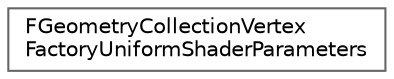 digraph "Graphical Class Hierarchy"
{
 // INTERACTIVE_SVG=YES
 // LATEX_PDF_SIZE
  bgcolor="transparent";
  edge [fontname=Helvetica,fontsize=10,labelfontname=Helvetica,labelfontsize=10];
  node [fontname=Helvetica,fontsize=10,shape=box,height=0.2,width=0.4];
  rankdir="LR";
  Node0 [id="Node000000",label="FGeometryCollectionVertex\lFactoryUniformShaderParameters",height=0.2,width=0.4,color="grey40", fillcolor="white", style="filled",URL="$da/d01/classFGeometryCollectionVertexFactoryUniformShaderParameters.html",tooltip=" "];
}
